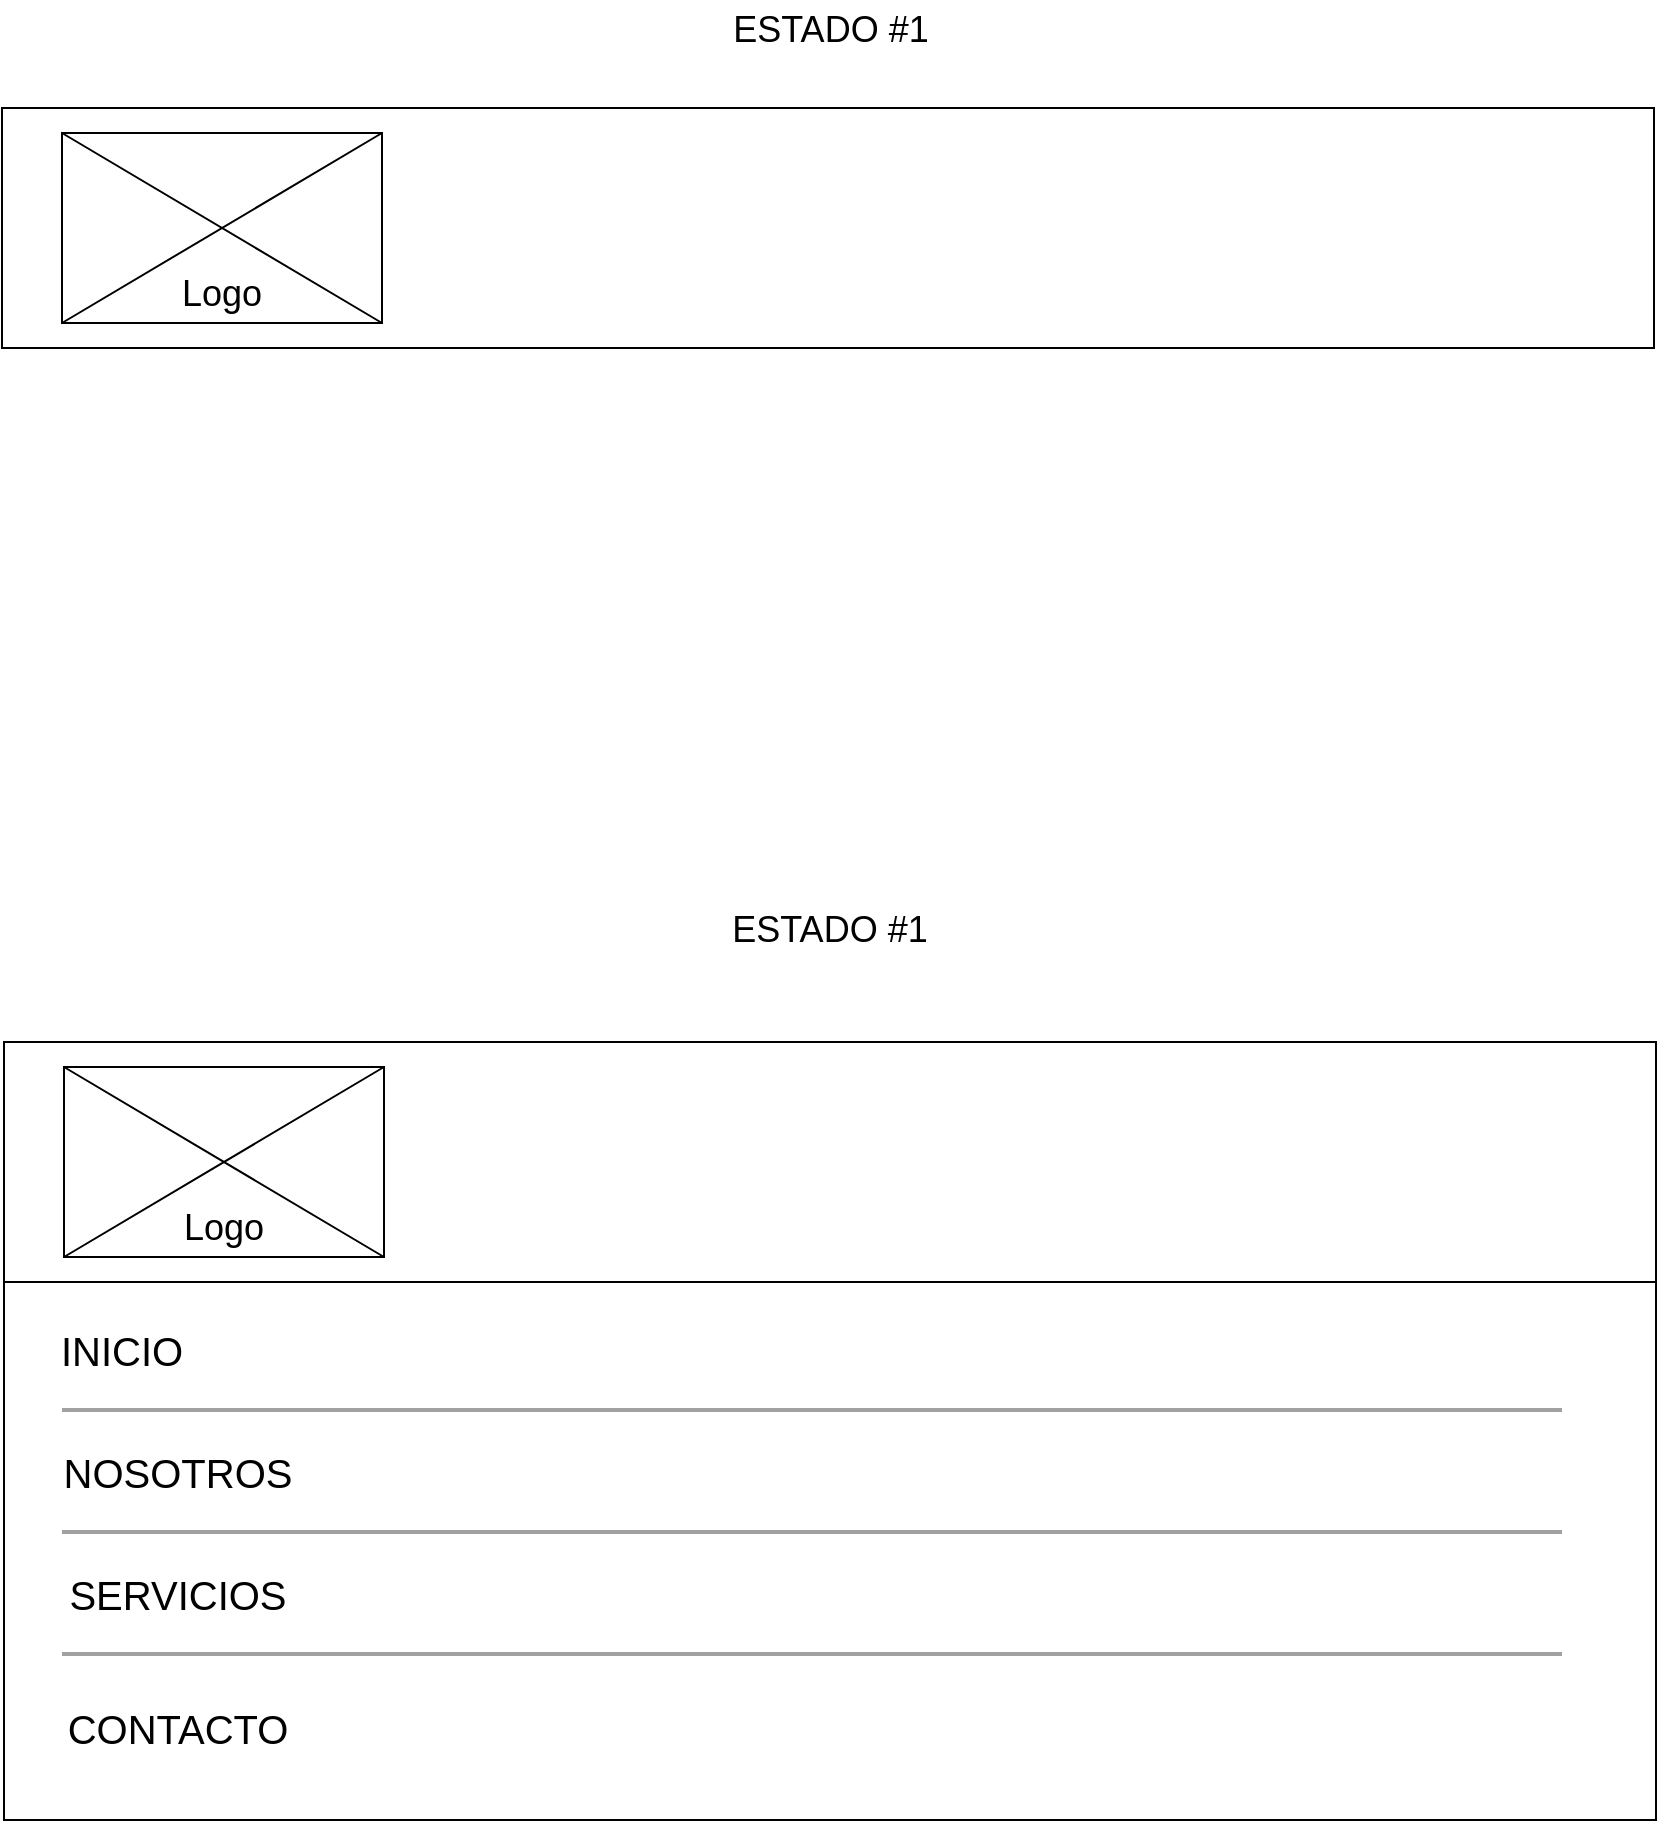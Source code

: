 <mxfile version="20.8.23" type="device"><diagram name="Página-1" id="gMvRb5efIeXNn8bDd6Uy"><mxGraphModel dx="1199" dy="693" grid="1" gridSize="10" guides="1" tooltips="1" connect="1" arrows="1" fold="1" page="1" pageScale="1" pageWidth="827" pageHeight="1169" math="0" shadow="0"><root><mxCell id="0"/><mxCell id="1" parent="0"/><mxCell id="8Bo1mCpABXrFthIPcz_b-39" value="" style="group" vertex="1" connectable="0" parent="1"><mxGeometry y="84" width="826" height="120" as="geometry"/></mxCell><mxCell id="8Bo1mCpABXrFthIPcz_b-1" value="" style="rounded=0;whiteSpace=wrap;html=1;" vertex="1" parent="8Bo1mCpABXrFthIPcz_b-39"><mxGeometry width="826" height="120" as="geometry"/></mxCell><mxCell id="8Bo1mCpABXrFthIPcz_b-2" value="" style="verticalLabelPosition=bottom;shadow=0;dashed=0;align=center;verticalAlign=top;strokeWidth=1;shape=mxgraph.mockup.graphics.simpleIcon;strokeColor=default;fillColor=default;rounded=0;labelBackgroundColor=none;fontFamily=Verdana;fontSize=12;fontColor=default;html=1;allowArrows=1;connectable=1;" vertex="1" parent="8Bo1mCpABXrFthIPcz_b-39"><mxGeometry x="30" y="12.5" width="160" height="95" as="geometry"/></mxCell><mxCell id="8Bo1mCpABXrFthIPcz_b-32" value="" style="shape=image;html=1;verticalAlign=top;verticalLabelPosition=bottom;labelBackgroundColor=#ffffff;imageAspect=0;aspect=fixed;image=https://cdn4.iconfinder.com/data/icons/ui-office/512/User_Interface-58-128.png;rounded=0;shadow=0;glass=0;sketch=0;strokeColor=#000408;rotation=-180;strokeWidth=1;fontColor=default;flipH=0;flipV=0;" vertex="1" parent="8Bo1mCpABXrFthIPcz_b-39"><mxGeometry x="710" y="30" width="60" height="60" as="geometry"/></mxCell><mxCell id="8Bo1mCpABXrFthIPcz_b-34" value="Logo" style="text;html=1;strokeColor=none;fillColor=none;align=center;verticalAlign=middle;whiteSpace=wrap;rounded=0;fontSize=18;" vertex="1" parent="8Bo1mCpABXrFthIPcz_b-39"><mxGeometry x="80" y="77.5" width="60" height="30" as="geometry"/></mxCell><mxCell id="8Bo1mCpABXrFthIPcz_b-40" value="" style="group" vertex="1" connectable="0" parent="1"><mxGeometry x="1" y="551" width="826" height="120" as="geometry"/></mxCell><mxCell id="8Bo1mCpABXrFthIPcz_b-35" value="" style="rounded=0;whiteSpace=wrap;html=1;" vertex="1" parent="8Bo1mCpABXrFthIPcz_b-40"><mxGeometry width="826" height="120" as="geometry"/></mxCell><mxCell id="8Bo1mCpABXrFthIPcz_b-36" value="" style="verticalLabelPosition=bottom;shadow=0;dashed=0;align=center;verticalAlign=top;strokeWidth=1;shape=mxgraph.mockup.graphics.simpleIcon;strokeColor=default;fillColor=default;rounded=0;labelBackgroundColor=none;fontFamily=Verdana;fontSize=12;fontColor=default;html=1;allowArrows=1;connectable=1;" vertex="1" parent="8Bo1mCpABXrFthIPcz_b-40"><mxGeometry x="30" y="12.5" width="160" height="95" as="geometry"/></mxCell><mxCell id="8Bo1mCpABXrFthIPcz_b-38" value="Logo" style="text;html=1;strokeColor=none;fillColor=none;align=center;verticalAlign=middle;whiteSpace=wrap;rounded=0;fontSize=18;" vertex="1" parent="8Bo1mCpABXrFthIPcz_b-40"><mxGeometry x="80" y="77.5" width="60" height="30" as="geometry"/></mxCell><mxCell id="8Bo1mCpABXrFthIPcz_b-44" value="" style="shape=image;html=1;verticalAlign=top;verticalLabelPosition=bottom;labelBackgroundColor=#ffffff;imageAspect=0;aspect=fixed;image=https://cdn0.iconfinder.com/data/icons/evericons-16px/16/x-128.png;fontSize=18;" vertex="1" parent="8Bo1mCpABXrFthIPcz_b-40"><mxGeometry x="729" y="30" width="60" height="60" as="geometry"/></mxCell><mxCell id="8Bo1mCpABXrFthIPcz_b-41" value="ESTADO #1" style="text;html=1;strokeColor=none;fillColor=none;align=center;verticalAlign=middle;whiteSpace=wrap;rounded=0;fontSize=18;" vertex="1" parent="1"><mxGeometry x="355.5" y="30" width="117" height="30" as="geometry"/></mxCell><mxCell id="8Bo1mCpABXrFthIPcz_b-43" value="ESTADO #1" style="text;html=1;strokeColor=none;fillColor=none;align=center;verticalAlign=middle;whiteSpace=wrap;rounded=0;fontSize=18;" vertex="1" parent="1"><mxGeometry x="359" y="480" width="110" height="30" as="geometry"/></mxCell><mxCell id="8Bo1mCpABXrFthIPcz_b-45" value="" style="rounded=0;whiteSpace=wrap;html=1;fontSize=18;" vertex="1" parent="1"><mxGeometry x="1" y="671" width="826" height="269" as="geometry"/></mxCell><mxCell id="8Bo1mCpABXrFthIPcz_b-54" value="NOSOTROS" style="text;html=1;strokeColor=none;fillColor=none;align=center;verticalAlign=middle;whiteSpace=wrap;rounded=0;fontSize=20;" vertex="1" parent="1"><mxGeometry x="58" y="751" width="60" height="30" as="geometry"/></mxCell><mxCell id="8Bo1mCpABXrFthIPcz_b-55" value="" style="line;strokeWidth=2;html=1;fontSize=20;strokeColor=#A1A1A1;" vertex="1" parent="1"><mxGeometry x="30" y="791" width="750" height="10" as="geometry"/></mxCell><mxCell id="8Bo1mCpABXrFthIPcz_b-46" value="INICIO" style="text;html=1;strokeColor=none;fillColor=none;align=center;verticalAlign=middle;whiteSpace=wrap;rounded=0;fontSize=20;" vertex="1" parent="1"><mxGeometry x="30" y="690" width="60" height="30" as="geometry"/></mxCell><mxCell id="8Bo1mCpABXrFthIPcz_b-51" value="" style="line;strokeWidth=2;html=1;fontSize=20;fontColor=#ada9a9;strokeColor=#A1A1A1;" vertex="1" parent="1"><mxGeometry x="30" y="730" width="750" height="10" as="geometry"/></mxCell><mxCell id="8Bo1mCpABXrFthIPcz_b-56" value="SERVICIOS" style="text;html=1;strokeColor=none;fillColor=none;align=center;verticalAlign=middle;whiteSpace=wrap;rounded=0;fontSize=20;" vertex="1" parent="1"><mxGeometry x="58" y="812" width="60" height="30" as="geometry"/></mxCell><mxCell id="8Bo1mCpABXrFthIPcz_b-57" value="" style="line;strokeWidth=2;html=1;fontSize=20;strokeColor=#A1A1A1;" vertex="1" parent="1"><mxGeometry x="30" y="852" width="750" height="10" as="geometry"/></mxCell><mxCell id="8Bo1mCpABXrFthIPcz_b-60" value="CONTACTO" style="text;html=1;strokeColor=none;fillColor=none;align=center;verticalAlign=middle;whiteSpace=wrap;rounded=0;fontSize=20;" vertex="1" parent="1"><mxGeometry x="58" y="879" width="60" height="30" as="geometry"/></mxCell></root></mxGraphModel></diagram></mxfile>